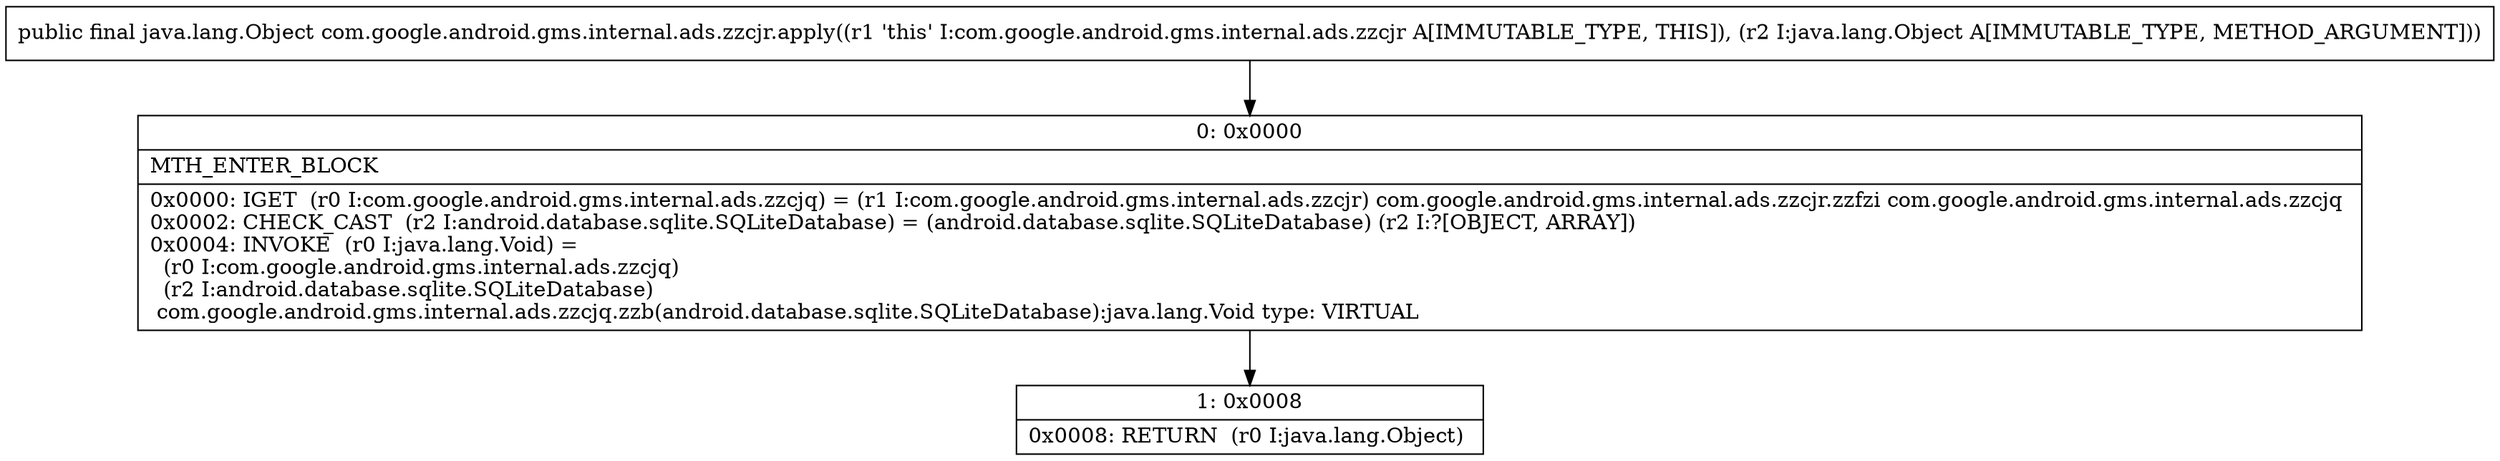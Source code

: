 digraph "CFG forcom.google.android.gms.internal.ads.zzcjr.apply(Ljava\/lang\/Object;)Ljava\/lang\/Object;" {
Node_0 [shape=record,label="{0\:\ 0x0000|MTH_ENTER_BLOCK\l|0x0000: IGET  (r0 I:com.google.android.gms.internal.ads.zzcjq) = (r1 I:com.google.android.gms.internal.ads.zzcjr) com.google.android.gms.internal.ads.zzcjr.zzfzi com.google.android.gms.internal.ads.zzcjq \l0x0002: CHECK_CAST  (r2 I:android.database.sqlite.SQLiteDatabase) = (android.database.sqlite.SQLiteDatabase) (r2 I:?[OBJECT, ARRAY]) \l0x0004: INVOKE  (r0 I:java.lang.Void) = \l  (r0 I:com.google.android.gms.internal.ads.zzcjq)\l  (r2 I:android.database.sqlite.SQLiteDatabase)\l com.google.android.gms.internal.ads.zzcjq.zzb(android.database.sqlite.SQLiteDatabase):java.lang.Void type: VIRTUAL \l}"];
Node_1 [shape=record,label="{1\:\ 0x0008|0x0008: RETURN  (r0 I:java.lang.Object) \l}"];
MethodNode[shape=record,label="{public final java.lang.Object com.google.android.gms.internal.ads.zzcjr.apply((r1 'this' I:com.google.android.gms.internal.ads.zzcjr A[IMMUTABLE_TYPE, THIS]), (r2 I:java.lang.Object A[IMMUTABLE_TYPE, METHOD_ARGUMENT])) }"];
MethodNode -> Node_0;
Node_0 -> Node_1;
}

